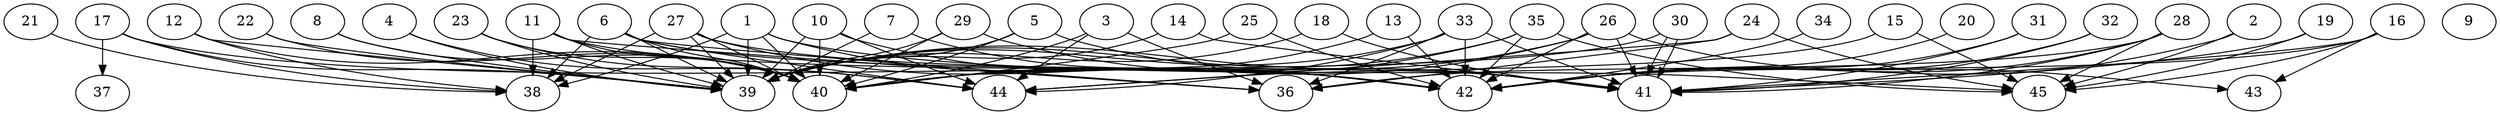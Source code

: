 // DAG automatically generated by daggen at Thu Oct  3 14:07:24 2019
// ./daggen --dot -n 45 --ccr 0.5 --fat 0.9 --regular 0.7 --density 0.9 --mindata 5242880 --maxdata 52428800 
digraph G {
  1 [size="73035776", alpha="0.09", expect_size="36517888"] 
  1 -> 38 [size ="36517888"]
  1 -> 39 [size ="36517888"]
  1 -> 40 [size ="36517888"]
  1 -> 42 [size ="36517888"]
  1 -> 45 [size ="36517888"]
  2 [size="18505728", alpha="0.13", expect_size="9252864"] 
  2 -> 42 [size ="9252864"]
  2 -> 45 [size ="9252864"]
  3 [size="98680832", alpha="0.04", expect_size="49340416"] 
  3 -> 36 [size ="49340416"]
  3 -> 40 [size ="49340416"]
  3 -> 44 [size ="49340416"]
  4 [size="40777728", alpha="0.12", expect_size="20388864"] 
  4 -> 39 [size ="20388864"]
  4 -> 44 [size ="20388864"]
  5 [size="68427776", alpha="0.09", expect_size="34213888"] 
  5 -> 39 [size ="34213888"]
  5 -> 40 [size ="34213888"]
  5 -> 41 [size ="34213888"]
  6 [size="68601856", alpha="0.15", expect_size="34300928"] 
  6 -> 36 [size ="34300928"]
  6 -> 38 [size ="34300928"]
  6 -> 39 [size ="34300928"]
  6 -> 40 [size ="34300928"]
  6 -> 42 [size ="34300928"]
  6 -> 44 [size ="34300928"]
  7 [size="80746496", alpha="0.01", expect_size="40373248"] 
  7 -> 39 [size ="40373248"]
  7 -> 42 [size ="40373248"]
  8 [size="87310336", alpha="0.07", expect_size="43655168"] 
  8 -> 39 [size ="43655168"]
  8 -> 40 [size ="43655168"]
  9 [size="75001856", alpha="0.10", expect_size="37500928"] 
  10 [size="47843328", alpha="0.06", expect_size="23921664"] 
  10 -> 39 [size ="23921664"]
  10 -> 40 [size ="23921664"]
  10 -> 42 [size ="23921664"]
  10 -> 44 [size ="23921664"]
  11 [size="57229312", alpha="0.10", expect_size="28614656"] 
  11 -> 36 [size ="28614656"]
  11 -> 38 [size ="28614656"]
  11 -> 39 [size ="28614656"]
  11 -> 40 [size ="28614656"]
  11 -> 42 [size ="28614656"]
  12 [size="100091904", alpha="0.05", expect_size="50045952"] 
  12 -> 38 [size ="50045952"]
  12 -> 39 [size ="50045952"]
  12 -> 40 [size ="50045952"]
  13 [size="65005568", alpha="0.13", expect_size="32502784"] 
  13 -> 40 [size ="32502784"]
  13 -> 42 [size ="32502784"]
  14 [size="85110784", alpha="0.00", expect_size="42555392"] 
  14 -> 39 [size ="42555392"]
  14 -> 41 [size ="42555392"]
  15 [size="47339520", alpha="0.02", expect_size="23669760"] 
  15 -> 44 [size ="23669760"]
  15 -> 45 [size ="23669760"]
  16 [size="88582144", alpha="0.08", expect_size="44291072"] 
  16 -> 41 [size ="44291072"]
  16 -> 42 [size ="44291072"]
  16 -> 43 [size ="44291072"]
  16 -> 45 [size ="44291072"]
  17 [size="67166208", alpha="0.18", expect_size="33583104"] 
  17 -> 37 [size ="33583104"]
  17 -> 38 [size ="33583104"]
  17 -> 39 [size ="33583104"]
  17 -> 42 [size ="33583104"]
  18 [size="69996544", alpha="0.16", expect_size="34998272"] 
  18 -> 39 [size ="34998272"]
  18 -> 41 [size ="34998272"]
  19 [size="103473152", alpha="0.12", expect_size="51736576"] 
  19 -> 41 [size ="51736576"]
  19 -> 45 [size ="51736576"]
  20 [size="55302144", alpha="0.18", expect_size="27651072"] 
  20 -> 42 [size ="27651072"]
  21 [size="85010432", alpha="0.18", expect_size="42505216"] 
  21 -> 38 [size ="42505216"]
  22 [size="37584896", alpha="0.19", expect_size="18792448"] 
  22 -> 39 [size ="18792448"]
  22 -> 40 [size ="18792448"]
  23 [size="61009920", alpha="0.19", expect_size="30504960"] 
  23 -> 39 [size ="30504960"]
  23 -> 40 [size ="30504960"]
  23 -> 44 [size ="30504960"]
  24 [size="27877376", alpha="0.05", expect_size="13938688"] 
  24 -> 36 [size ="13938688"]
  24 -> 44 [size ="13938688"]
  24 -> 45 [size ="13938688"]
  25 [size="29198336", alpha="0.04", expect_size="14599168"] 
  25 -> 40 [size ="14599168"]
  25 -> 42 [size ="14599168"]
  26 [size="36483072", alpha="0.15", expect_size="18241536"] 
  26 -> 39 [size ="18241536"]
  26 -> 40 [size ="18241536"]
  26 -> 41 [size ="18241536"]
  26 -> 42 [size ="18241536"]
  26 -> 43 [size ="18241536"]
  27 [size="75397120", alpha="0.01", expect_size="37698560"] 
  27 -> 38 [size ="37698560"]
  27 -> 39 [size ="37698560"]
  27 -> 40 [size ="37698560"]
  27 -> 41 [size ="37698560"]
  27 -> 42 [size ="37698560"]
  28 [size="66295808", alpha="0.03", expect_size="33147904"] 
  28 -> 36 [size ="33147904"]
  28 -> 41 [size ="33147904"]
  28 -> 42 [size ="33147904"]
  28 -> 45 [size ="33147904"]
  29 [size="45688832", alpha="0.18", expect_size="22844416"] 
  29 -> 39 [size ="22844416"]
  29 -> 40 [size ="22844416"]
  29 -> 41 [size ="22844416"]
  30 [size="103413760", alpha="0.02", expect_size="51706880"] 
  30 -> 40 [size ="51706880"]
  30 -> 41 [size ="51706880"]
  30 -> 41 [size ="51706880"]
  31 [size="96206848", alpha="0.16", expect_size="48103424"] 
  31 -> 41 [size ="48103424"]
  31 -> 42 [size ="48103424"]
  32 [size="86622208", alpha="0.08", expect_size="43311104"] 
  32 -> 41 [size ="43311104"]
  32 -> 42 [size ="43311104"]
  33 [size="82677760", alpha="0.12", expect_size="41338880"] 
  33 -> 36 [size ="41338880"]
  33 -> 39 [size ="41338880"]
  33 -> 41 [size ="41338880"]
  33 -> 42 [size ="41338880"]
  33 -> 44 [size ="41338880"]
  34 [size="78200832", alpha="0.12", expect_size="39100416"] 
  34 -> 42 [size ="39100416"]
  35 [size="103479296", alpha="0.00", expect_size="51739648"] 
  35 -> 39 [size ="51739648"]
  35 -> 40 [size ="51739648"]
  35 -> 42 [size ="51739648"]
  35 -> 45 [size ="51739648"]
  36 [size="27717632", alpha="0.04", expect_size="13858816"] 
  37 [size="97777664", alpha="0.01", expect_size="48888832"] 
  38 [size="100800512", alpha="0.10", expect_size="50400256"] 
  39 [size="19243008", alpha="0.18", expect_size="9621504"] 
  40 [size="11993088", alpha="0.16", expect_size="5996544"] 
  41 [size="22038528", alpha="0.10", expect_size="11019264"] 
  42 [size="96122880", alpha="0.10", expect_size="48061440"] 
  43 [size="40736768", alpha="0.00", expect_size="20368384"] 
  44 [size="99145728", alpha="0.14", expect_size="49572864"] 
  45 [size="62863360", alpha="0.12", expect_size="31431680"] 
}

